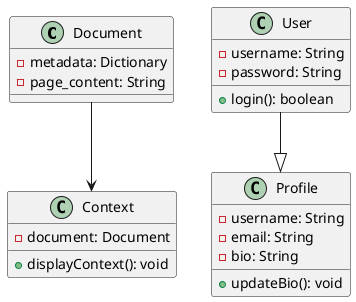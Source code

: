 @startuml

class Document {
- metadata: Dictionary
- page_content: String
}

class User {
- username: String
- password: String
+ login(): boolean
}

class Profile {
- username: String
- email: String
- bio: String
+ updateBio(): void
}

class Context {
- document: Document
+ displayContext(): void
}

Document --> Context
User --|> Profile

@enduml